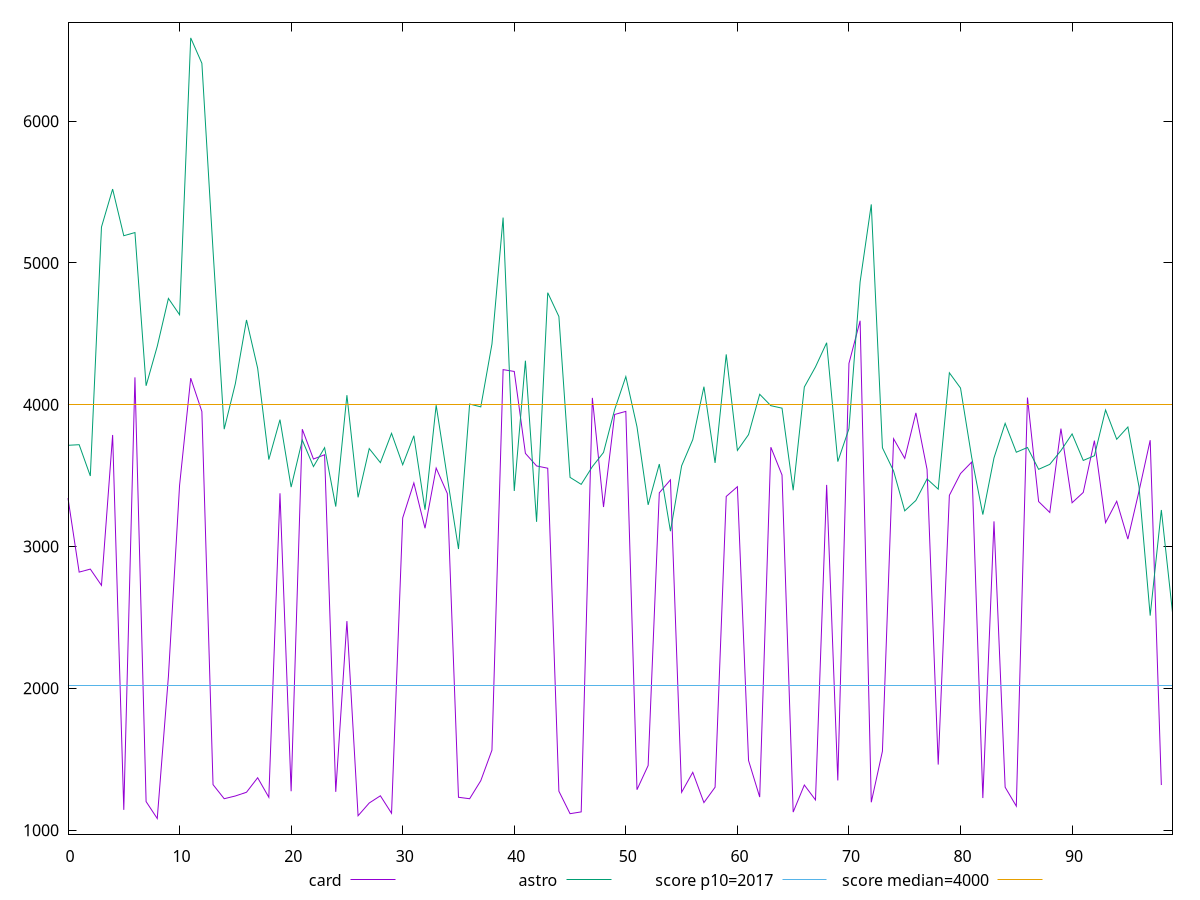 reset

$card <<EOF
0 3341.387999999988
1 2819.923999999998
2 2841.167999999998
3 2726.3680000000018
4 3786.979999999986
5 1143.0440000000006
6 4193.691999999991
7 1201.4480000000005
8 1082.0120000000006
9 2084.047999999998
10 3431.7919999999876
11 4187.791999999988
12 3952.567999999987
13 1321.0440000000006
14 1221.660000000001
15 1240.9920000000009
16 1267.3360000000011
17 1369.6080000000013
18 1231.8480000000009
19 3375.799999999989
20 1274.4320000000012
21 3827.775999999989
22 3617.4079999999894
23 3647.6119999999937
24 1270.196
25 2474.2159999999985
26 1101.6160000000004
27 1191.4400000000012
28 1242.3040000000008
29 1119.0480000000007
30 3202.075999999985
31 3448.819999999988
32 3129.4759999999887
33 3553.6919999999877
34 3374.3079999999895
35 1231.8840000000007
36 1221.592
37 1348.968000000001
38 1564.2600000000011
39 4247.975999999987
40 4235.147999999983
41 3657.2079999999905
42 3568.7119999999913
43 3552.5679999999866
44 1274.6640000000002
45 1116.1480000000008
46 1128.7480000000012
47 4048.791999999979
48 3278.991999999992
49 3931.9839999999854
50 3953.447999999985
51 1285.2560000000012
52 1455.9440000000006
53 3379.2039999999847
54 3470.583999999987
55 1267.0880000000002
56 1407.8439999999998
57 1194.2560000000005
58 1302.8040000000008
59 3353.663999999989
60 3422.275999999986
61 1491.224000000001
62 1233.2160000000015
63 3700.711999999988
64 3504.8119999999853
65 1127.268
66 1318.3120000000008
67 1213.128000000001
68 3434.963999999986
69 1350.344000000001
70 4291.963999999986
71 4592.635999999985
72 1196.628000000001
73 1556.8120000000001
74 3760.435999999985
75 3621.9519999999884
76 3942.943999999986
77 3544.135999999988
78 1462.2560000000008
79 3361.3879999999867
80 3515.0239999999876
81 3596.0199999999854
82 1226.3160000000007
83 3177.871999999988
84 1302.692
85 1169.3560000000007
86 4051.0159999999905
87 3317.6479999999906
88 3240.5919999999874
89 3832.067999999985
90 3309.003999999985
91 3381.8039999999874
92 3747.3279999999845
93 3168.703999999984
94 3319.5759999999877
95 3052.623999999983
96 3391.175999999982
97 3750.239999999989
98 1318.1840000000002
EOF

$astro <<EOF
0 3714.2519999999963
1 3718.4999999999955
2 3497.8719999999985
3 5253.507999999995
4 5521.287999999998
5 5192.463999999996
6 5214.731999999995
7 4134.0759999999955
8 4412.463999999992
9 4750.132000000001
10 4635.175999999997
11 6587.555999999995
12 6408.447999999994
13 5087.992000000001
14 3827.9799999999964
15 4149.075999999998
16 4598.331999999993
17 4257.600000000003
18 3613.6760000000017
19 3895.2359999999985
20 3419.515999999998
21 3750.951999999998
22 3564.187999999998
23 3697.5599999999963
24 3282.123999999999
25 4067.5199999999977
26 3347.1839999999997
27 3691.0799999999927
28 3592.0519999999965
29 3798.6159999999927
30 3576.915999999991
31 3781.739999999994
32 3259.9639999999963
33 3997.0799999999904
34 3486.215999999999
35 2982.859999999996
36 4005.3200000000006
37 3985.307999999994
38 4428.447999999993
39 5320.231999999988
40 3392.384000000001
41 4311.0560000000005
42 3174.6280000000006
43 4790.559999999988
44 4622.471999999989
45 3488.1479999999997
46 3438.7880000000005
47 3563.815999999996
48 3663.7400000000002
49 3966.635999999998
50 4198.63199999999
51 3844.871999999999
52 3294.1759999999954
53 3582.0039999999985
54 3108.5359999999982
55 3569.255999999999
56 3754.3679999999977
57 4127.631999999994
58 3590.059999999999
59 4355.371999999995
60 3678.231999999996
61 3789.607999999999
62 4074.083999999998
63 3993.675999999999
64 3976.1960000000013
65 3397.1399999999994
66 4125.271999999996
67 4267.107999999996
68 4437.603999999999
69 3599.2320000000036
70 3831.2719999999995
71 4866.983999999996
72 5413.367999999984
73 3696.7479999999946
74 3533.167999999997
75 3251.848000000001
76 3325.5280000000016
77 3477.1119999999974
78 3405.0080000000016
79 4225.579999999999
80 4118.115999999995
81 3629.6719999999978
82 3225.6119999999996
83 3625.531999999997
84 3868.9079999999985
85 3665.3959999999984
86 3698.895999999995
87 3544.867999999998
88 3579.8759999999997
89 3676.895999999996
90 3794.491999999998
91 3607.472
92 3640.6239999999984
93 3963.5359999999937
94 3756.8519999999908
95 3843.216000000001
96 3421.712
97 2513.1680000000024
98 3257.996000000001
99 2535.992
EOF

set key outside below
set xrange [0:99]
set yrange [971.9011200000007:6697.666879999995]
set trange [971.9011200000007:6697.666879999995]
set terminal svg size 640, 520 enhanced background rgb 'white'
set output "reports/report_00027_2021-02-24T12-40-31.850Z/mainthread-work-breakdown/comparison/line/2_vs_3.svg"

plot $card title "card" with line, \
     $astro title "astro" with line, \
     2017 title "score p10=2017", \
     4000 title "score median=4000"

reset
